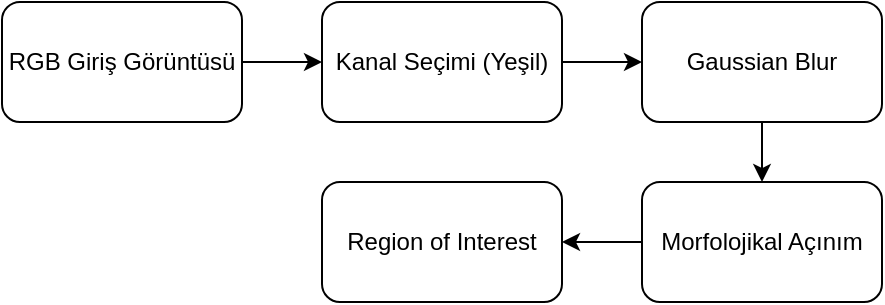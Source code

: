 <mxfile version="20.7.4" type="device"><diagram id="GbRnOjwL1i6iuaL3U_a0" name="Page-1"><mxGraphModel dx="1036" dy="606" grid="1" gridSize="10" guides="1" tooltips="1" connect="1" arrows="1" fold="1" page="1" pageScale="1" pageWidth="850" pageHeight="1100" math="0" shadow="0"><root><mxCell id="0"/><mxCell id="1" parent="0"/><mxCell id="MAYqEI0OJgg60gEepkT0-3" value="" style="edgeStyle=orthogonalEdgeStyle;rounded=0;orthogonalLoop=1;jettySize=auto;html=1;" parent="1" source="MAYqEI0OJgg60gEepkT0-1" target="MAYqEI0OJgg60gEepkT0-2" edge="1"><mxGeometry relative="1" as="geometry"/></mxCell><mxCell id="MAYqEI0OJgg60gEepkT0-1" value="RGB Giriş Görüntüsü" style="rounded=1;whiteSpace=wrap;html=1;" parent="1" vertex="1"><mxGeometry x="50" y="190" width="120" height="60" as="geometry"/></mxCell><mxCell id="UUF0Sg2qMFsIR9YfQ04L-1" style="edgeStyle=orthogonalEdgeStyle;rounded=0;orthogonalLoop=1;jettySize=auto;html=1;entryX=0;entryY=0.5;entryDx=0;entryDy=0;" parent="1" source="MAYqEI0OJgg60gEepkT0-2" target="MAYqEI0OJgg60gEepkT0-4" edge="1"><mxGeometry relative="1" as="geometry"/></mxCell><mxCell id="MAYqEI0OJgg60gEepkT0-2" value="Kanal Seçimi (Yeşil)" style="rounded=1;whiteSpace=wrap;html=1;" parent="1" vertex="1"><mxGeometry x="210" y="190" width="120" height="60" as="geometry"/></mxCell><mxCell id="MAYqEI0OJgg60gEepkT0-8" value="" style="edgeStyle=orthogonalEdgeStyle;rounded=0;orthogonalLoop=1;jettySize=auto;html=1;" parent="1" source="MAYqEI0OJgg60gEepkT0-4" target="MAYqEI0OJgg60gEepkT0-7" edge="1"><mxGeometry relative="1" as="geometry"/></mxCell><mxCell id="MAYqEI0OJgg60gEepkT0-4" value="Gaussian Blur" style="rounded=1;whiteSpace=wrap;html=1;" parent="1" vertex="1"><mxGeometry x="370" y="190" width="120" height="60" as="geometry"/></mxCell><mxCell id="MAYqEI0OJgg60gEepkT0-10" value="" style="edgeStyle=orthogonalEdgeStyle;rounded=0;orthogonalLoop=1;jettySize=auto;html=1;" parent="1" source="MAYqEI0OJgg60gEepkT0-7" target="MAYqEI0OJgg60gEepkT0-9" edge="1"><mxGeometry relative="1" as="geometry"/></mxCell><mxCell id="MAYqEI0OJgg60gEepkT0-7" value="Morfolojikal Açınım" style="rounded=1;whiteSpace=wrap;html=1;" parent="1" vertex="1"><mxGeometry x="370" y="280" width="120" height="60" as="geometry"/></mxCell><mxCell id="MAYqEI0OJgg60gEepkT0-9" value="Region of Interest" style="rounded=1;whiteSpace=wrap;html=1;" parent="1" vertex="1"><mxGeometry x="210" y="280" width="120" height="60" as="geometry"/></mxCell></root></mxGraphModel></diagram></mxfile>